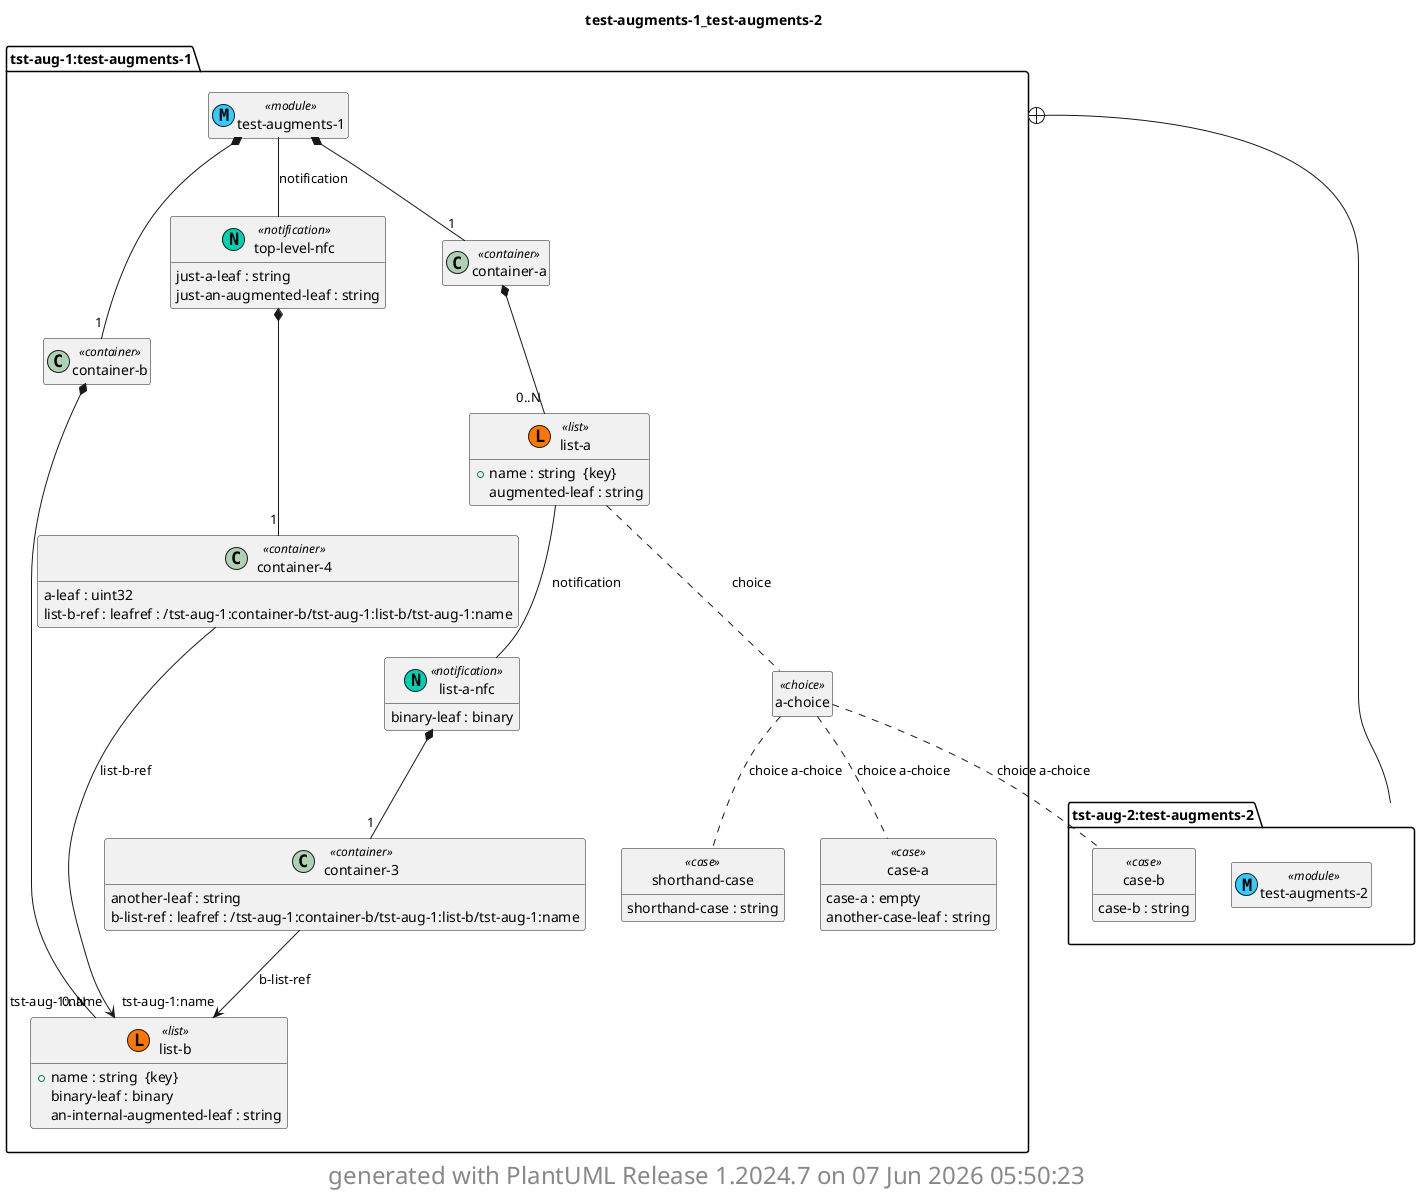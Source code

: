 'Download plantuml from http://plantuml.sourceforge.net/ 
'Generate png with java -jar plantuml.jar <file> 
'Output in img/<module>.png 
'If Java spits out memory error increase heap size with java -Xmx1024m  -jar plantuml.jar <file> 
@startuml img/test-augments-1_test-augments-2.png 
hide empty fields 
hide empty methods 
hide <<case>> circle
hide <<augment>> circle
hide <<choice>> circle
hide <<leafref>> stereotype
hide <<leafref>> circle
page 1x1 
Title test-augments-1_test-augments-2 

package "tst-aug-1:test-augments-1" as tst_aug_1_test_augments_1 { 
} 

package "tst-aug-1:test-augments-1" as tst_aug_1_test_augments_1 { 
class "test-augments-1" as test_augments_1 << (M, #33CCFF) module>> 
class "container-a" as  test_augments_1_I_container_a <<container>> 
test_augments_1 *-- "1" test_augments_1_I_container_a 
class "list-a" as test_augments_1_I_container_a_I_list_a << (L, #FF7700) list>> 
test_augments_1_I_container_a *-- "0..N" test_augments_1_I_container_a_I_list_a 
test_augments_1_I_container_a_I_list_a : +name : string  {key} 
class "a-choice" as test_augments_1_I_container_a_I_list_a_I_a_choice <<choice>> 
test_augments_1_I_container_a_I_list_a .. test_augments_1_I_container_a_I_list_a_I_a_choice : choice 
class "case-a" as test_augments_1_I_container_a_I_list_a_I_a_choice_I_case_a_case <<case>>
test_augments_1_I_container_a_I_list_a_I_a_choice .. test_augments_1_I_container_a_I_list_a_I_a_choice_I_case_a_case  : choice a-choice
test_augments_1_I_container_a_I_list_a_I_a_choice_I_case_a_case : case-a : empty  
class "list-a-nfc" as test_augments_1_I_container_a_I_list_a_I_list_a_nfc << (N,#00D1B2) notification>> 
test_augments_1_I_container_a_I_list_a -- test_augments_1_I_container_a_I_list_a_I_list_a_nfc : notification 
test_augments_1_I_container_a_I_list_a_I_list_a_nfc : binary-leaf : binary  
class "container-3" as  test_augments_1_I_container_a_I_list_a_I_list_a_nfc_I_container_3 <<container>> 
test_augments_1_I_container_a_I_list_a_I_list_a_nfc *-- "1" test_augments_1_I_container_a_I_list_a_I_list_a_nfc_I_container_3 
test_augments_1_I_container_a_I_list_a_I_list_a_nfc_I_container_3 : another-leaf : string  
test_augments_1_I_container_a_I_list_a_I_list_a_nfc_I_container_3 : b-list-ref : leafref : /tst-aug-1:container-b/tst-aug-1:list-b/tst-aug-1:name  
class "container-b" as  test_augments_1_I_container_b <<container>> 
test_augments_1 *-- "1" test_augments_1_I_container_b 
class "list-b" as test_augments_1_I_container_b_I_list_b << (L, #FF7700) list>> 
test_augments_1_I_container_b *-- "0..N" test_augments_1_I_container_b_I_list_b 
test_augments_1_I_container_b_I_list_b : +name : string  {key} 
test_augments_1_I_container_b_I_list_b : binary-leaf : binary  
test_augments_1_I_container_b_I_list_b : an-internal-augmented-leaf : string  
class "top-level-nfc" as test_augments_1_I_top_level_nfc << (N,#00D1B2) notification>> 
test_augments_1 -- test_augments_1_I_top_level_nfc : notification 
class "container-4" as  test_augments_1_I_top_level_nfc_I_container_4 <<container>> 
test_augments_1_I_top_level_nfc *-- "1" test_augments_1_I_top_level_nfc_I_container_4 
test_augments_1_I_top_level_nfc_I_container_4 : a-leaf : uint32  
test_augments_1_I_top_level_nfc_I_container_4 : list-b-ref : leafref : /tst-aug-1:container-b/tst-aug-1:list-b/tst-aug-1:name  
test_augments_1_I_top_level_nfc : just-a-leaf : string  
} 


package "tst-aug-1:test-augments-1" as tst_aug_1_test_augments_1 { 
} 

package "tst-aug-2:test-augments-2" as tst_aug_2_test_augments_2 { 
} 

package "tst-aug-2:test-augments-2" as tst_aug_2_test_augments_2 { 
class "test-augments-2" as test_augments_2 << (M, #33CCFF) module>> 
} 

package "tst-aug-1:test-augments-1" as tst_aug_1_test_augments_1 { 
class "list-a" as test_augments_1_I_container_a_I_list_a << (L, #FF7700) list>> 
} 

package "tst-aug-2:test-augments-2" as tst_aug_2_test_augments_2 { 
} 

package "tst-aug-1:test-augments-1" as tst_aug_1_test_augments_1 { 
class "list-a" as test_augments_1_I_container_a_I_list_a << (L, #FF7700) list>> 
test_augments_1_I_container_a_I_list_a : augmented-leaf : string  
} 

package "tst-aug-2:test-augments-2" as tst_aug_2_test_augments_2 { 
} 

package "tst-aug-1:test-augments-1" as tst_aug_1_test_augments_1 { 
class "top-level-nfc" as test_augments_1_I_top_level_nfc << (N,#00D1B2) notification>> 
} 

package "tst-aug-2:test-augments-2" as tst_aug_2_test_augments_2 { 
} 

package "tst-aug-1:test-augments-1" as tst_aug_1_test_augments_1 { 
class "top-level-nfc" as test_augments_1_I_top_level_nfc << (N,#00D1B2) notification>> 
test_augments_1_I_top_level_nfc : just-an-augmented-leaf : string  
} 

package "tst-aug-2:test-augments-2" as tst_aug_2_test_augments_2 { 
} 

package "tst-aug-1:test-augments-1" as tst_aug_1_test_augments_1 { 
class "a-choice" as test_augments_1_I_container_a_I_list_a_I_a_choice <<choice>> 
} 

package "tst-aug-2:test-augments-2" as tst_aug_2_test_augments_2 { 
} 

package "tst-aug-1:test-augments-1" as tst_aug_1_test_augments_1 { 
class "a-choice" as test_augments_1_I_container_a_I_list_a_I_a_choice <<choice>> 
} 

package "tst-aug-2:test-augments-2" as tst_aug_2_test_augments_2 { 
class "case-b" as test_augments_1_I_container_a_I_list_a_I_a_choice_I_case_b_case <<case>>
test_augments_1_I_container_a_I_list_a_I_a_choice .. test_augments_1_I_container_a_I_list_a_I_a_choice_I_case_b_case  : choice a-choice
test_augments_1_I_container_a_I_list_a_I_a_choice_I_case_b_case : case-b : string  
} 

package "tst-aug-1:test-augments-1" as tst_aug_1_test_augments_1 { 
class "a-choice" as test_augments_1_I_container_a_I_list_a_I_a_choice <<choice>> 
} 

package "tst-aug-2:test-augments-2" as tst_aug_2_test_augments_2 { 
} 

package "tst-aug-1:test-augments-1" as tst_aug_1_test_augments_1 { 
class "a-choice" as test_augments_1_I_container_a_I_list_a_I_a_choice <<choice>> 
class "shorthand-case" as test_augments_1_I_container_a_I_list_a_I_a_choice_I_shorthand_case_case <<case>> 
test_augments_1_I_container_a_I_list_a_I_a_choice .. test_augments_1_I_container_a_I_list_a_I_a_choice_I_shorthand_case_case : choice a-choice
test_augments_1_I_container_a_I_list_a_I_a_choice_I_shorthand_case_case : shorthand-case : string  
} 

package "tst-aug-2:test-augments-2" as tst_aug_2_test_augments_2 { 
} 

package "tst-aug-1:test-augments-1" as tst_aug_1_test_augments_1 { 
class "case-a" as test_augments_1_I_container_a_I_list_a_I_a_choice_I_case_a_case <<case>>
} 

package "tst-aug-2:test-augments-2" as tst_aug_2_test_augments_2 { 
} 

package "tst-aug-1:test-augments-1" as tst_aug_1_test_augments_1 { 
class "case-a" as test_augments_1_I_container_a_I_list_a_I_a_choice_I_case_a_case <<case>>
test_augments_1_I_container_a_I_list_a_I_a_choice_I_case_a_case : another-case-leaf : string  
} 

package "tst-aug-2:test-augments-2" as tst_aug_2_test_augments_2 { 
} 

tst_aug_1_test_augments_1 +-- tst_aug_2_test_augments_2
test_augments_1_I_container_a_I_list_a_I_list_a_nfc_I_container_3-->"tst-aug-1:name"test_augments_1_I_container_b_I_list_b: b-list-ref
test_augments_1_I_top_level_nfc_I_container_4-->"tst-aug-1:name"test_augments_1_I_container_b_I_list_b: list-b-ref
center footer
 <size:24> %filename() generated with PlantUML Release %version() on %date('dd MMM yyyy HH:mm:ss') </size>
 endfooter 
@enduml 
